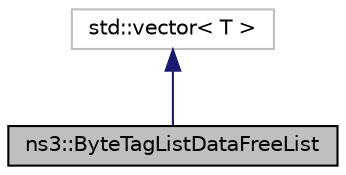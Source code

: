 digraph "ns3::ByteTagListDataFreeList"
{
 // LATEX_PDF_SIZE
  edge [fontname="Helvetica",fontsize="10",labelfontname="Helvetica",labelfontsize="10"];
  node [fontname="Helvetica",fontsize="10",shape=record];
  Node1 [label="ns3::ByteTagListDataFreeList",height=0.2,width=0.4,color="black", fillcolor="grey75", style="filled", fontcolor="black",tooltip="Container class for struct ByteTagListData."];
  Node2 -> Node1 [dir="back",color="midnightblue",fontsize="10",style="solid",fontname="Helvetica"];
  Node2 [label="std::vector\< T \>",height=0.2,width=0.4,color="grey75", fillcolor="white", style="filled",tooltip=" "];
}
